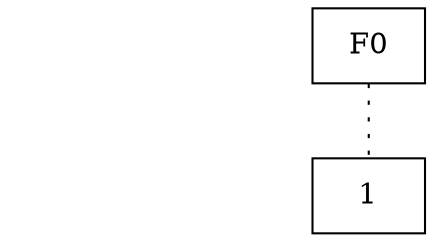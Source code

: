 digraph "DD" {
size = "7.5,10"
center = true;
edge [dir = none];
{ node [shape = plaintext];
  edge [style = invis];
  "CONST NODES" [style = invis];
"CONST NODES"; 
}
{ rank = same; node [shape = box]; edge [style = invis];
"F0"; }
{ rank = same; "CONST NODES";
{ node [shape = box]; "0";
}
}
"F0" -> "0" [style = dotted];
"0" [label = "1"];
}
